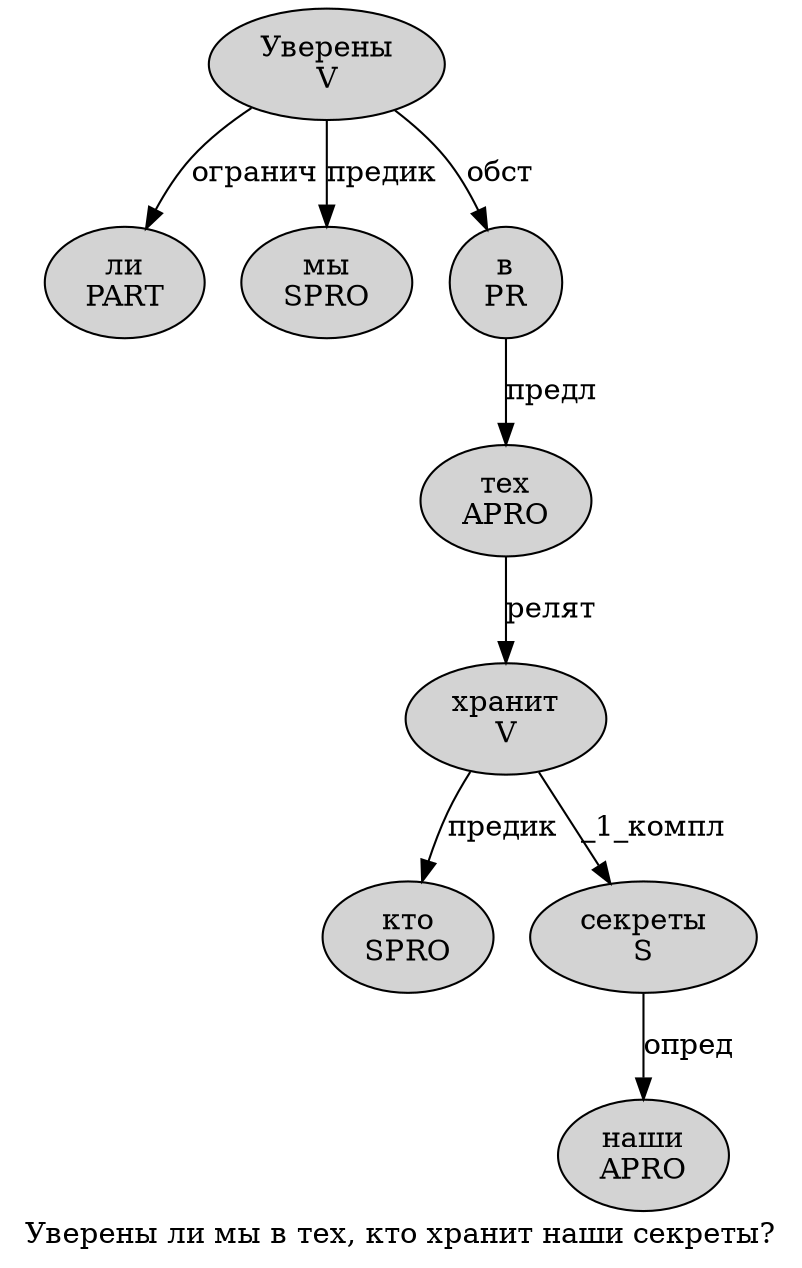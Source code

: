 digraph SENTENCE_1462 {
	graph [label="Уверены ли мы в тех, кто хранит наши секреты?"]
	node [style=filled]
		0 [label="Уверены
V" color="" fillcolor=lightgray penwidth=1 shape=ellipse]
		1 [label="ли
PART" color="" fillcolor=lightgray penwidth=1 shape=ellipse]
		2 [label="мы
SPRO" color="" fillcolor=lightgray penwidth=1 shape=ellipse]
		3 [label="в
PR" color="" fillcolor=lightgray penwidth=1 shape=ellipse]
		4 [label="тех
APRO" color="" fillcolor=lightgray penwidth=1 shape=ellipse]
		6 [label="кто
SPRO" color="" fillcolor=lightgray penwidth=1 shape=ellipse]
		7 [label="хранит
V" color="" fillcolor=lightgray penwidth=1 shape=ellipse]
		8 [label="наши
APRO" color="" fillcolor=lightgray penwidth=1 shape=ellipse]
		9 [label="секреты
S" color="" fillcolor=lightgray penwidth=1 shape=ellipse]
			0 -> 1 [label="огранич"]
			0 -> 2 [label="предик"]
			0 -> 3 [label="обст"]
			3 -> 4 [label="предл"]
			4 -> 7 [label="релят"]
			9 -> 8 [label="опред"]
			7 -> 6 [label="предик"]
			7 -> 9 [label="_1_компл"]
}